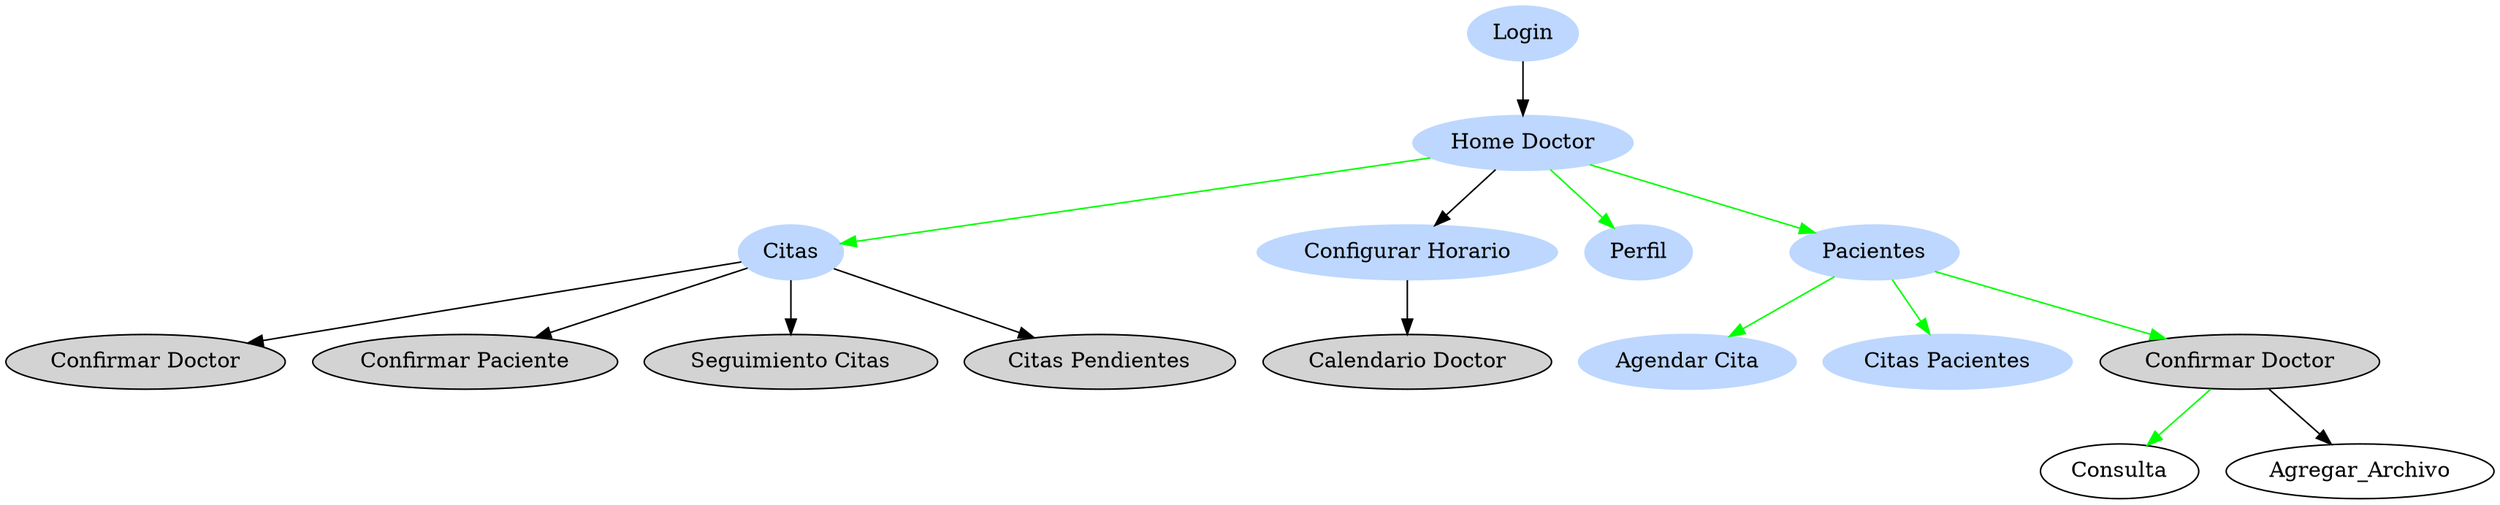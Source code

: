 digraph G {
  Login [label="Login" color="0.603 0.258 1.000" style=filled]
  Home_Doctor [label="Home Doctor" color="0.603 0.258 1.000" style=filled]
  Citas [label="Citas" color="0.603 0.258 1.000" style=filled]
  Confirmar_Doctor [label="Confirmar Doctor"  style=filled]
  Confirmar_Paciente [label="Confirmar Paciente" style=filled]
  Configurar_Horario [label="Configurar Horario"  color="0.603 0.258 1.000"  style=filled]

  Perfil [label="Perfil" color="0.603 0.258 1.000" style=filled]
  Pacientes [label="Pacientes" color="0.603 0.258 1.000"  style=filled]
  Agendar_Cita [label="Agendar Cita" color="0.603 0.258 1.000" style=filled]
  Citas_Pacientes [label="Citas Pacientes" color="0.603 0.258 1.000"  style=filled]
  Calendario_Doctor [label="Calendario Doctor"  style=filled]
  Seguimiento_Citas [label="Seguimiento Citas"  style=filled]  
  Citas_Pendientes [label="Citas Pendientes"  style=filled]
  Historia_Clinica [label="Confirmar Doctor"  style=filled]

  Login->Home_Doctor
  Home_Doctor -> Citas [color="green"]
  Home_Doctor -> Configurar_Horario
  Home_Doctor -> Perfil [color="green"]
  Home_Doctor -> Pacientes [color="green"]
  
  Citas -> Seguimiento_Citas
  Citas -> Citas_Pendientes  
  Citas->Confirmar_Doctor
  Citas->Confirmar_Paciente
  Configurar_Horario -> Calendario_Doctor  

  Pacientes -> Agendar_Cita [color="green"]
  Pacientes -> Citas_Pacientes [color="green"]
  Pacientes -> Historia_Clinica[color="green"]

  Historia_Clinica -> Consulta[color="green"]
  Historia_Clinica -> Agregar_Archivo
}
